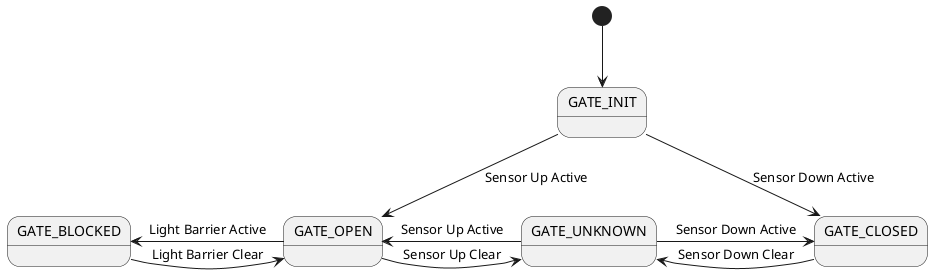 @startuml

[*] --> GATE_INIT

GATE_INIT    -down-> GATE_CLOSED : Sensor Down Active
GATE_INIT    -down-> GATE_OPEN   : Sensor Up Active

GATE_BLOCKED -right-> GATE_OPEN    : Light Barrier Clear
GATE_OPEN    -left->  GATE_BLOCKED : Light Barrier Active

GATE_UNKNOWN -right-> GATE_CLOSED  : Sensor Down Active
GATE_CLOSED  -left->  GATE_UNKNOWN : Sensor Down Clear

GATE_OPEN    -right-> GATE_UNKNOWN : Sensor Up Clear
GATE_UNKNOWN -left->  GATE_OPEN    : Sensor Up Active

@enduml
